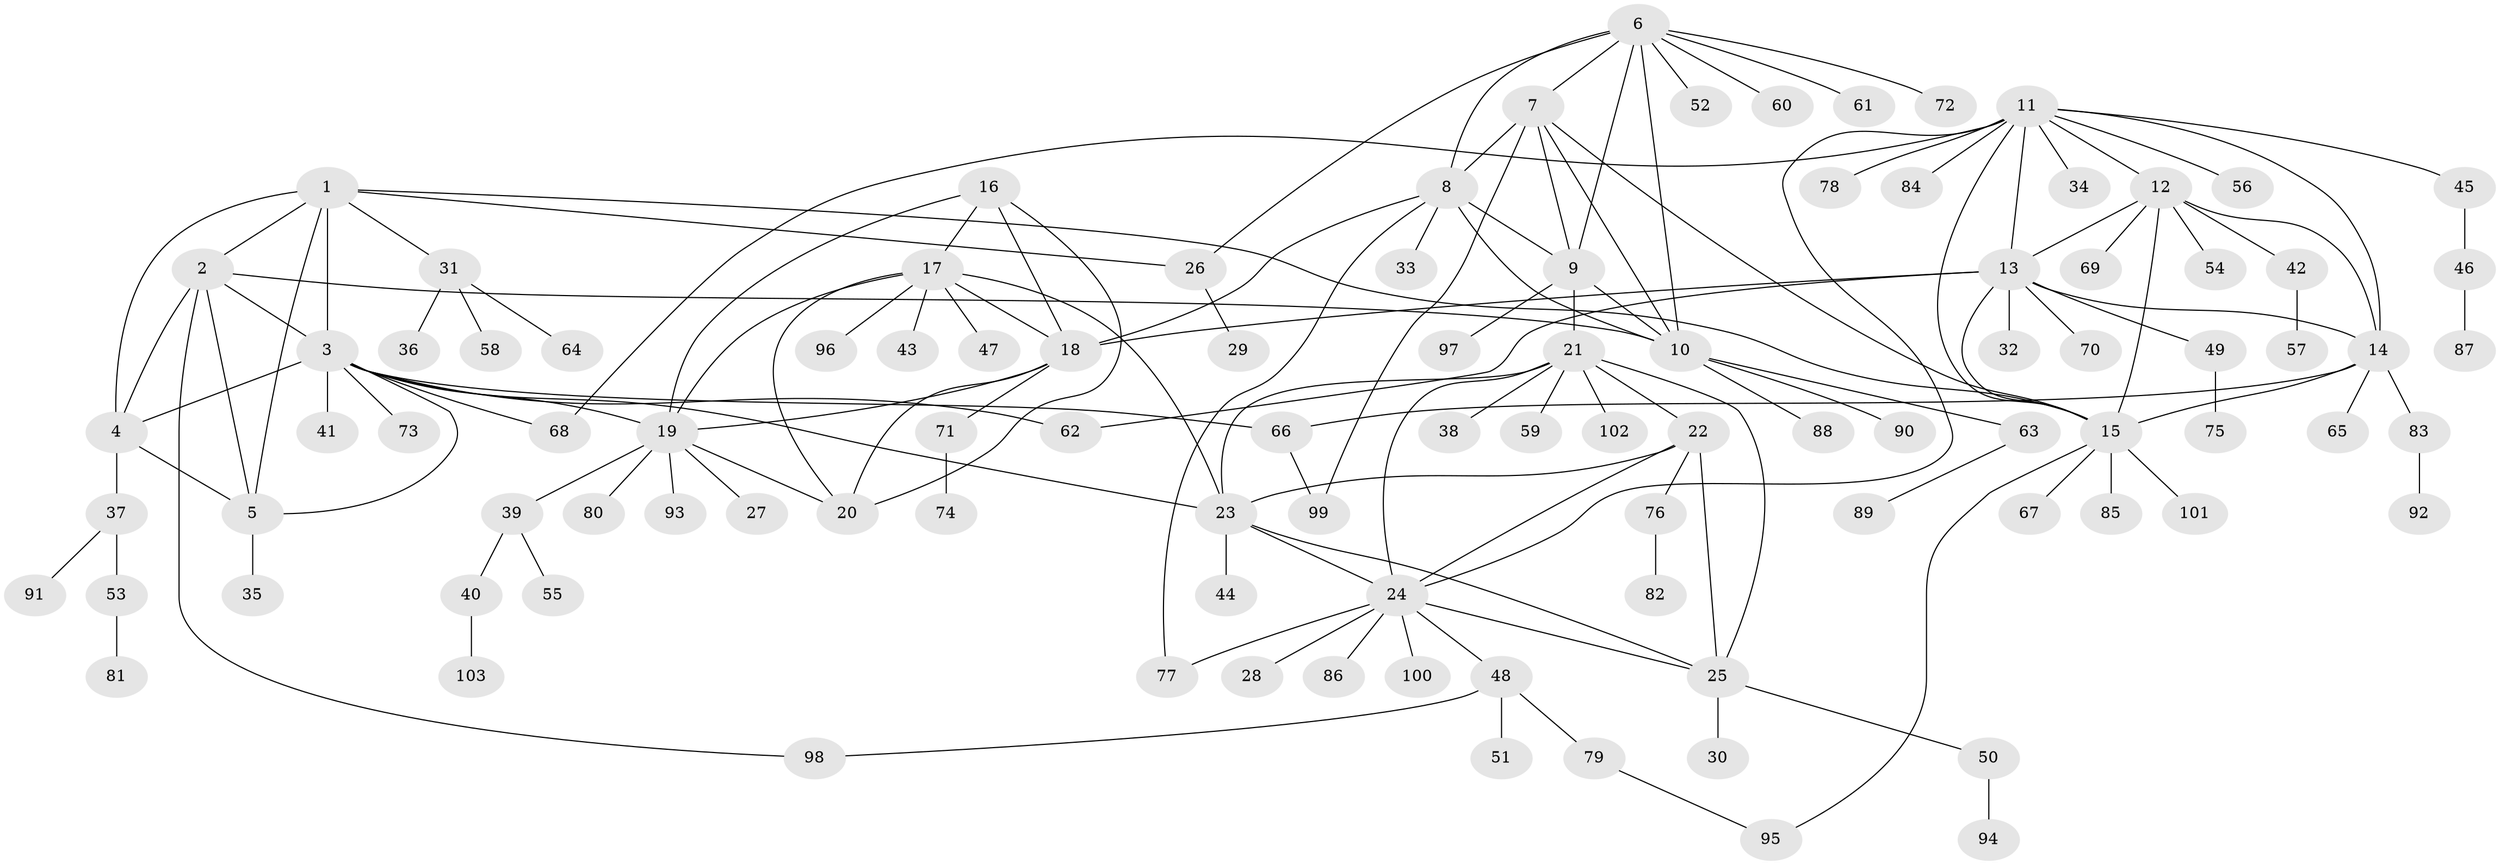 // Generated by graph-tools (version 1.1) at 2025/55/03/09/25 04:55:40]
// undirected, 103 vertices, 146 edges
graph export_dot {
graph [start="1"]
  node [color=gray90,style=filled];
  1;
  2;
  3;
  4;
  5;
  6;
  7;
  8;
  9;
  10;
  11;
  12;
  13;
  14;
  15;
  16;
  17;
  18;
  19;
  20;
  21;
  22;
  23;
  24;
  25;
  26;
  27;
  28;
  29;
  30;
  31;
  32;
  33;
  34;
  35;
  36;
  37;
  38;
  39;
  40;
  41;
  42;
  43;
  44;
  45;
  46;
  47;
  48;
  49;
  50;
  51;
  52;
  53;
  54;
  55;
  56;
  57;
  58;
  59;
  60;
  61;
  62;
  63;
  64;
  65;
  66;
  67;
  68;
  69;
  70;
  71;
  72;
  73;
  74;
  75;
  76;
  77;
  78;
  79;
  80;
  81;
  82;
  83;
  84;
  85;
  86;
  87;
  88;
  89;
  90;
  91;
  92;
  93;
  94;
  95;
  96;
  97;
  98;
  99;
  100;
  101;
  102;
  103;
  1 -- 2;
  1 -- 3;
  1 -- 4;
  1 -- 5;
  1 -- 15;
  1 -- 26;
  1 -- 31;
  2 -- 3;
  2 -- 4;
  2 -- 5;
  2 -- 10;
  2 -- 98;
  3 -- 4;
  3 -- 5;
  3 -- 19;
  3 -- 23;
  3 -- 41;
  3 -- 62;
  3 -- 66;
  3 -- 68;
  3 -- 73;
  4 -- 5;
  4 -- 37;
  5 -- 35;
  6 -- 7;
  6 -- 8;
  6 -- 9;
  6 -- 10;
  6 -- 26;
  6 -- 52;
  6 -- 60;
  6 -- 61;
  6 -- 72;
  7 -- 8;
  7 -- 9;
  7 -- 10;
  7 -- 15;
  7 -- 99;
  8 -- 9;
  8 -- 10;
  8 -- 18;
  8 -- 33;
  8 -- 77;
  9 -- 10;
  9 -- 21;
  9 -- 97;
  10 -- 63;
  10 -- 88;
  10 -- 90;
  11 -- 12;
  11 -- 13;
  11 -- 14;
  11 -- 15;
  11 -- 24;
  11 -- 34;
  11 -- 45;
  11 -- 56;
  11 -- 68;
  11 -- 78;
  11 -- 84;
  12 -- 13;
  12 -- 14;
  12 -- 15;
  12 -- 42;
  12 -- 54;
  12 -- 69;
  13 -- 14;
  13 -- 15;
  13 -- 18;
  13 -- 32;
  13 -- 49;
  13 -- 62;
  13 -- 70;
  14 -- 15;
  14 -- 65;
  14 -- 66;
  14 -- 83;
  15 -- 67;
  15 -- 85;
  15 -- 95;
  15 -- 101;
  16 -- 17;
  16 -- 18;
  16 -- 19;
  16 -- 20;
  17 -- 18;
  17 -- 19;
  17 -- 20;
  17 -- 23;
  17 -- 43;
  17 -- 47;
  17 -- 96;
  18 -- 19;
  18 -- 20;
  18 -- 71;
  19 -- 20;
  19 -- 27;
  19 -- 39;
  19 -- 80;
  19 -- 93;
  21 -- 22;
  21 -- 23;
  21 -- 24;
  21 -- 25;
  21 -- 38;
  21 -- 59;
  21 -- 102;
  22 -- 23;
  22 -- 24;
  22 -- 25;
  22 -- 76;
  23 -- 24;
  23 -- 25;
  23 -- 44;
  24 -- 25;
  24 -- 28;
  24 -- 48;
  24 -- 77;
  24 -- 86;
  24 -- 100;
  25 -- 30;
  25 -- 50;
  26 -- 29;
  31 -- 36;
  31 -- 58;
  31 -- 64;
  37 -- 53;
  37 -- 91;
  39 -- 40;
  39 -- 55;
  40 -- 103;
  42 -- 57;
  45 -- 46;
  46 -- 87;
  48 -- 51;
  48 -- 79;
  48 -- 98;
  49 -- 75;
  50 -- 94;
  53 -- 81;
  63 -- 89;
  66 -- 99;
  71 -- 74;
  76 -- 82;
  79 -- 95;
  83 -- 92;
}
